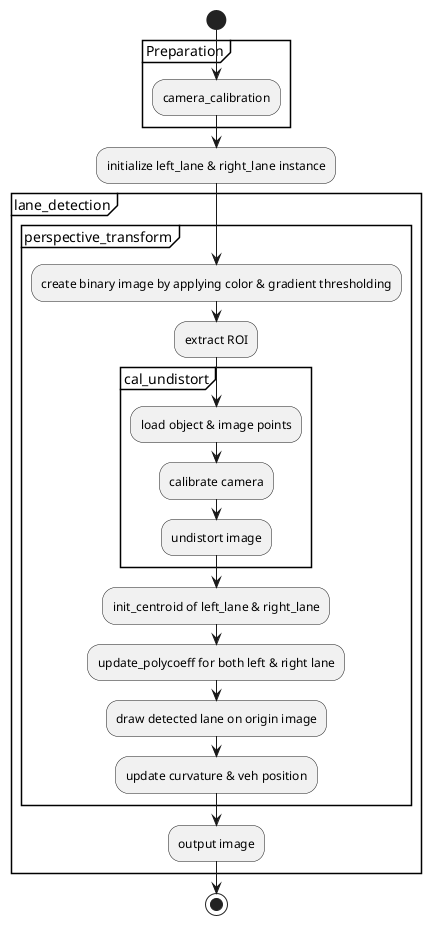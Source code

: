 @startuml

Start
partition Preparation {
    :camera_calibration;
}
:initialize left_lane & right_lane instance;
partition lane_detection{
    partition perspective_transform {
        :create binary image by applying color & gradient thresholding;
        :extract ROI;
        partition cal_undistort{
            :load object & image points;
            :calibrate camera;
            :undistort image; 
        }
    :init_centroid of left_lane & right_lane;
    :update_polycoeff for both left & right lane;
    :draw detected lane on origin image;
    :update curvature & veh position;
    }
    :output image;
}
Stop

@enduml